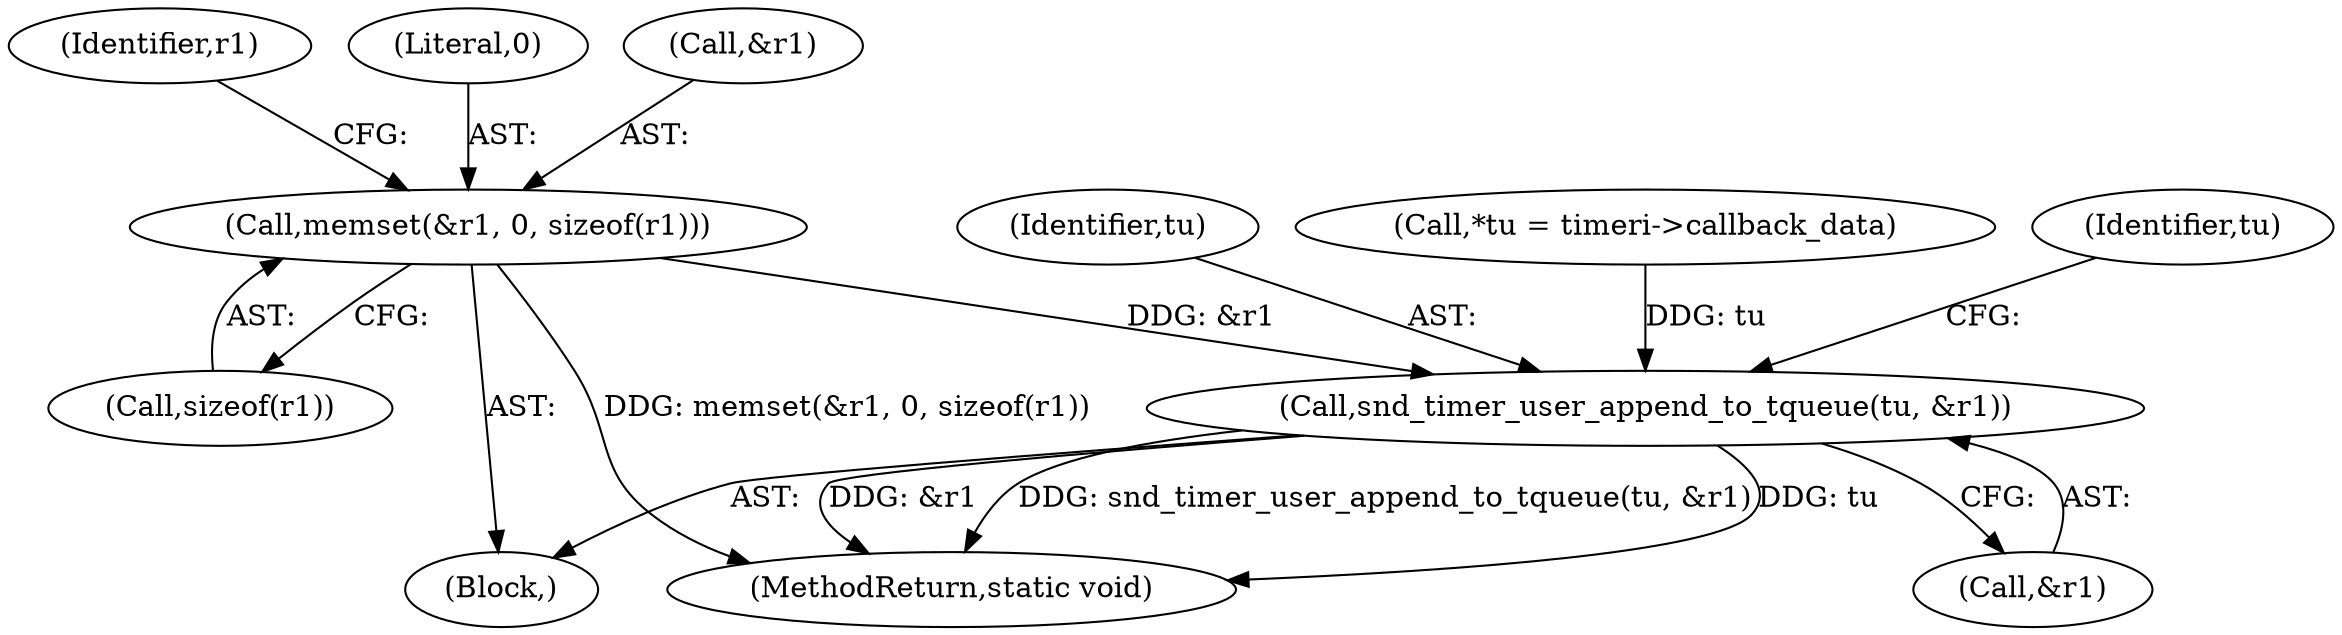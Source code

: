 digraph "0_linux_9a47e9cff994f37f7f0dbd9ae23740d0f64f9fe6@API" {
"1000144" [label="(Call,memset(&r1, 0, sizeof(r1)))"];
"1000172" [label="(Call,snd_timer_user_append_to_tqueue(tu, &r1))"];
"1000152" [label="(Identifier,r1)"];
"1000144" [label="(Call,memset(&r1, 0, sizeof(r1)))"];
"1000148" [label="(Call,sizeof(r1))"];
"1000105" [label="(Block,)"];
"1000147" [label="(Literal,0)"];
"1000173" [label="(Identifier,tu)"];
"1000107" [label="(Call,*tu = timeri->callback_data)"];
"1000174" [label="(Call,&r1)"];
"1000179" [label="(Identifier,tu)"];
"1000172" [label="(Call,snd_timer_user_append_to_tqueue(tu, &r1))"];
"1000194" [label="(MethodReturn,static void)"];
"1000145" [label="(Call,&r1)"];
"1000144" -> "1000105"  [label="AST: "];
"1000144" -> "1000148"  [label="CFG: "];
"1000145" -> "1000144"  [label="AST: "];
"1000147" -> "1000144"  [label="AST: "];
"1000148" -> "1000144"  [label="AST: "];
"1000152" -> "1000144"  [label="CFG: "];
"1000144" -> "1000194"  [label="DDG: memset(&r1, 0, sizeof(r1))"];
"1000144" -> "1000172"  [label="DDG: &r1"];
"1000172" -> "1000105"  [label="AST: "];
"1000172" -> "1000174"  [label="CFG: "];
"1000173" -> "1000172"  [label="AST: "];
"1000174" -> "1000172"  [label="AST: "];
"1000179" -> "1000172"  [label="CFG: "];
"1000172" -> "1000194"  [label="DDG: snd_timer_user_append_to_tqueue(tu, &r1)"];
"1000172" -> "1000194"  [label="DDG: tu"];
"1000172" -> "1000194"  [label="DDG: &r1"];
"1000107" -> "1000172"  [label="DDG: tu"];
}
